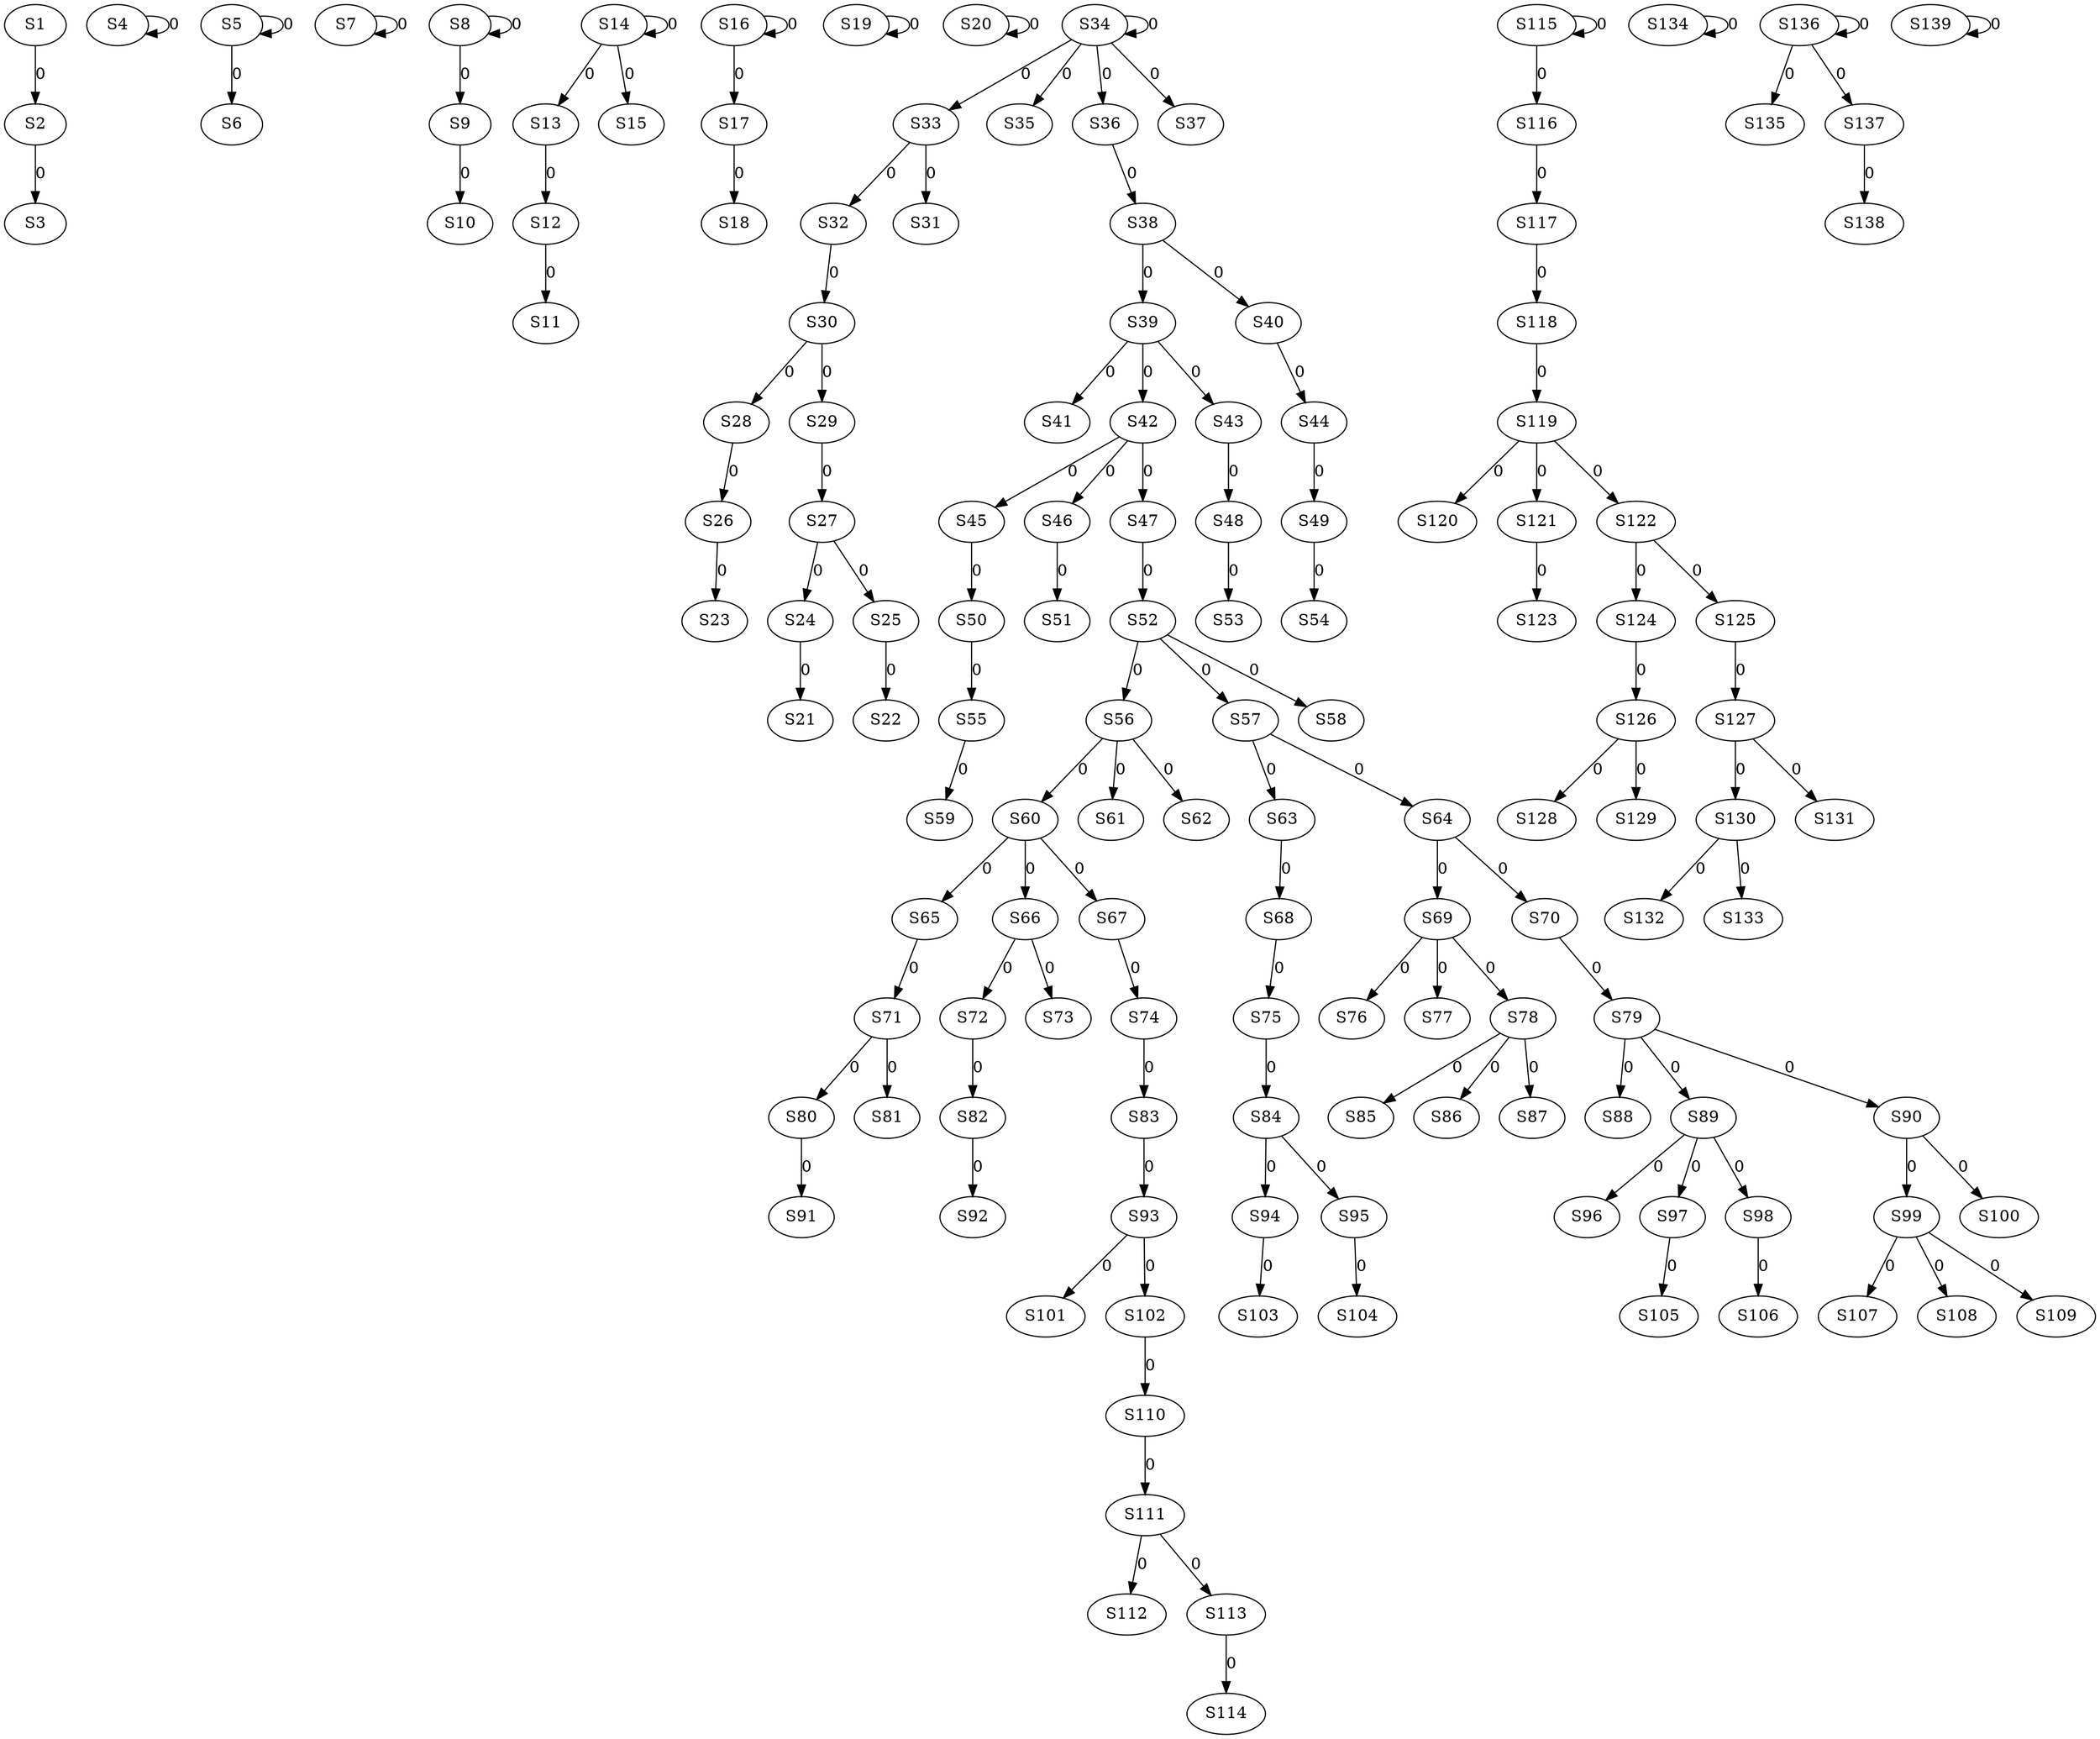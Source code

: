 strict digraph {
	S1 -> S2 [ label = 0 ];
	S2 -> S3 [ label = 0 ];
	S4 -> S4 [ label = 0 ];
	S5 -> S5 [ label = 0 ];
	S5 -> S6 [ label = 0 ];
	S7 -> S7 [ label = 0 ];
	S8 -> S8 [ label = 0 ];
	S8 -> S9 [ label = 0 ];
	S9 -> S10 [ label = 0 ];
	S12 -> S11 [ label = 0 ];
	S13 -> S12 [ label = 0 ];
	S14 -> S13 [ label = 0 ];
	S14 -> S14 [ label = 0 ];
	S14 -> S15 [ label = 0 ];
	S16 -> S16 [ label = 0 ];
	S16 -> S17 [ label = 0 ];
	S17 -> S18 [ label = 0 ];
	S19 -> S19 [ label = 0 ];
	S20 -> S20 [ label = 0 ];
	S24 -> S21 [ label = 0 ];
	S25 -> S22 [ label = 0 ];
	S26 -> S23 [ label = 0 ];
	S27 -> S24 [ label = 0 ];
	S27 -> S25 [ label = 0 ];
	S28 -> S26 [ label = 0 ];
	S29 -> S27 [ label = 0 ];
	S30 -> S28 [ label = 0 ];
	S30 -> S29 [ label = 0 ];
	S32 -> S30 [ label = 0 ];
	S33 -> S31 [ label = 0 ];
	S33 -> S32 [ label = 0 ];
	S34 -> S33 [ label = 0 ];
	S34 -> S34 [ label = 0 ];
	S34 -> S35 [ label = 0 ];
	S34 -> S36 [ label = 0 ];
	S34 -> S37 [ label = 0 ];
	S36 -> S38 [ label = 0 ];
	S38 -> S39 [ label = 0 ];
	S38 -> S40 [ label = 0 ];
	S39 -> S41 [ label = 0 ];
	S39 -> S42 [ label = 0 ];
	S39 -> S43 [ label = 0 ];
	S40 -> S44 [ label = 0 ];
	S42 -> S45 [ label = 0 ];
	S42 -> S46 [ label = 0 ];
	S42 -> S47 [ label = 0 ];
	S43 -> S48 [ label = 0 ];
	S44 -> S49 [ label = 0 ];
	S45 -> S50 [ label = 0 ];
	S46 -> S51 [ label = 0 ];
	S47 -> S52 [ label = 0 ];
	S48 -> S53 [ label = 0 ];
	S49 -> S54 [ label = 0 ];
	S50 -> S55 [ label = 0 ];
	S52 -> S56 [ label = 0 ];
	S52 -> S57 [ label = 0 ];
	S52 -> S58 [ label = 0 ];
	S55 -> S59 [ label = 0 ];
	S56 -> S60 [ label = 0 ];
	S56 -> S61 [ label = 0 ];
	S56 -> S62 [ label = 0 ];
	S57 -> S63 [ label = 0 ];
	S57 -> S64 [ label = 0 ];
	S60 -> S65 [ label = 0 ];
	S60 -> S66 [ label = 0 ];
	S60 -> S67 [ label = 0 ];
	S63 -> S68 [ label = 0 ];
	S64 -> S69 [ label = 0 ];
	S64 -> S70 [ label = 0 ];
	S65 -> S71 [ label = 0 ];
	S66 -> S72 [ label = 0 ];
	S66 -> S73 [ label = 0 ];
	S67 -> S74 [ label = 0 ];
	S68 -> S75 [ label = 0 ];
	S69 -> S76 [ label = 0 ];
	S69 -> S77 [ label = 0 ];
	S69 -> S78 [ label = 0 ];
	S70 -> S79 [ label = 0 ];
	S71 -> S80 [ label = 0 ];
	S71 -> S81 [ label = 0 ];
	S72 -> S82 [ label = 0 ];
	S74 -> S83 [ label = 0 ];
	S75 -> S84 [ label = 0 ];
	S78 -> S85 [ label = 0 ];
	S78 -> S86 [ label = 0 ];
	S78 -> S87 [ label = 0 ];
	S79 -> S88 [ label = 0 ];
	S79 -> S89 [ label = 0 ];
	S79 -> S90 [ label = 0 ];
	S80 -> S91 [ label = 0 ];
	S82 -> S92 [ label = 0 ];
	S83 -> S93 [ label = 0 ];
	S84 -> S94 [ label = 0 ];
	S84 -> S95 [ label = 0 ];
	S89 -> S96 [ label = 0 ];
	S89 -> S97 [ label = 0 ];
	S89 -> S98 [ label = 0 ];
	S90 -> S99 [ label = 0 ];
	S90 -> S100 [ label = 0 ];
	S93 -> S101 [ label = 0 ];
	S93 -> S102 [ label = 0 ];
	S94 -> S103 [ label = 0 ];
	S95 -> S104 [ label = 0 ];
	S97 -> S105 [ label = 0 ];
	S98 -> S106 [ label = 0 ];
	S99 -> S107 [ label = 0 ];
	S99 -> S108 [ label = 0 ];
	S99 -> S109 [ label = 0 ];
	S102 -> S110 [ label = 0 ];
	S110 -> S111 [ label = 0 ];
	S111 -> S112 [ label = 0 ];
	S111 -> S113 [ label = 0 ];
	S113 -> S114 [ label = 0 ];
	S115 -> S115 [ label = 0 ];
	S115 -> S116 [ label = 0 ];
	S116 -> S117 [ label = 0 ];
	S117 -> S118 [ label = 0 ];
	S118 -> S119 [ label = 0 ];
	S119 -> S120 [ label = 0 ];
	S119 -> S121 [ label = 0 ];
	S119 -> S122 [ label = 0 ];
	S121 -> S123 [ label = 0 ];
	S122 -> S124 [ label = 0 ];
	S122 -> S125 [ label = 0 ];
	S124 -> S126 [ label = 0 ];
	S125 -> S127 [ label = 0 ];
	S126 -> S128 [ label = 0 ];
	S126 -> S129 [ label = 0 ];
	S127 -> S130 [ label = 0 ];
	S127 -> S131 [ label = 0 ];
	S130 -> S132 [ label = 0 ];
	S130 -> S133 [ label = 0 ];
	S134 -> S134 [ label = 0 ];
	S136 -> S135 [ label = 0 ];
	S136 -> S136 [ label = 0 ];
	S136 -> S137 [ label = 0 ];
	S137 -> S138 [ label = 0 ];
	S139 -> S139 [ label = 0 ];
}